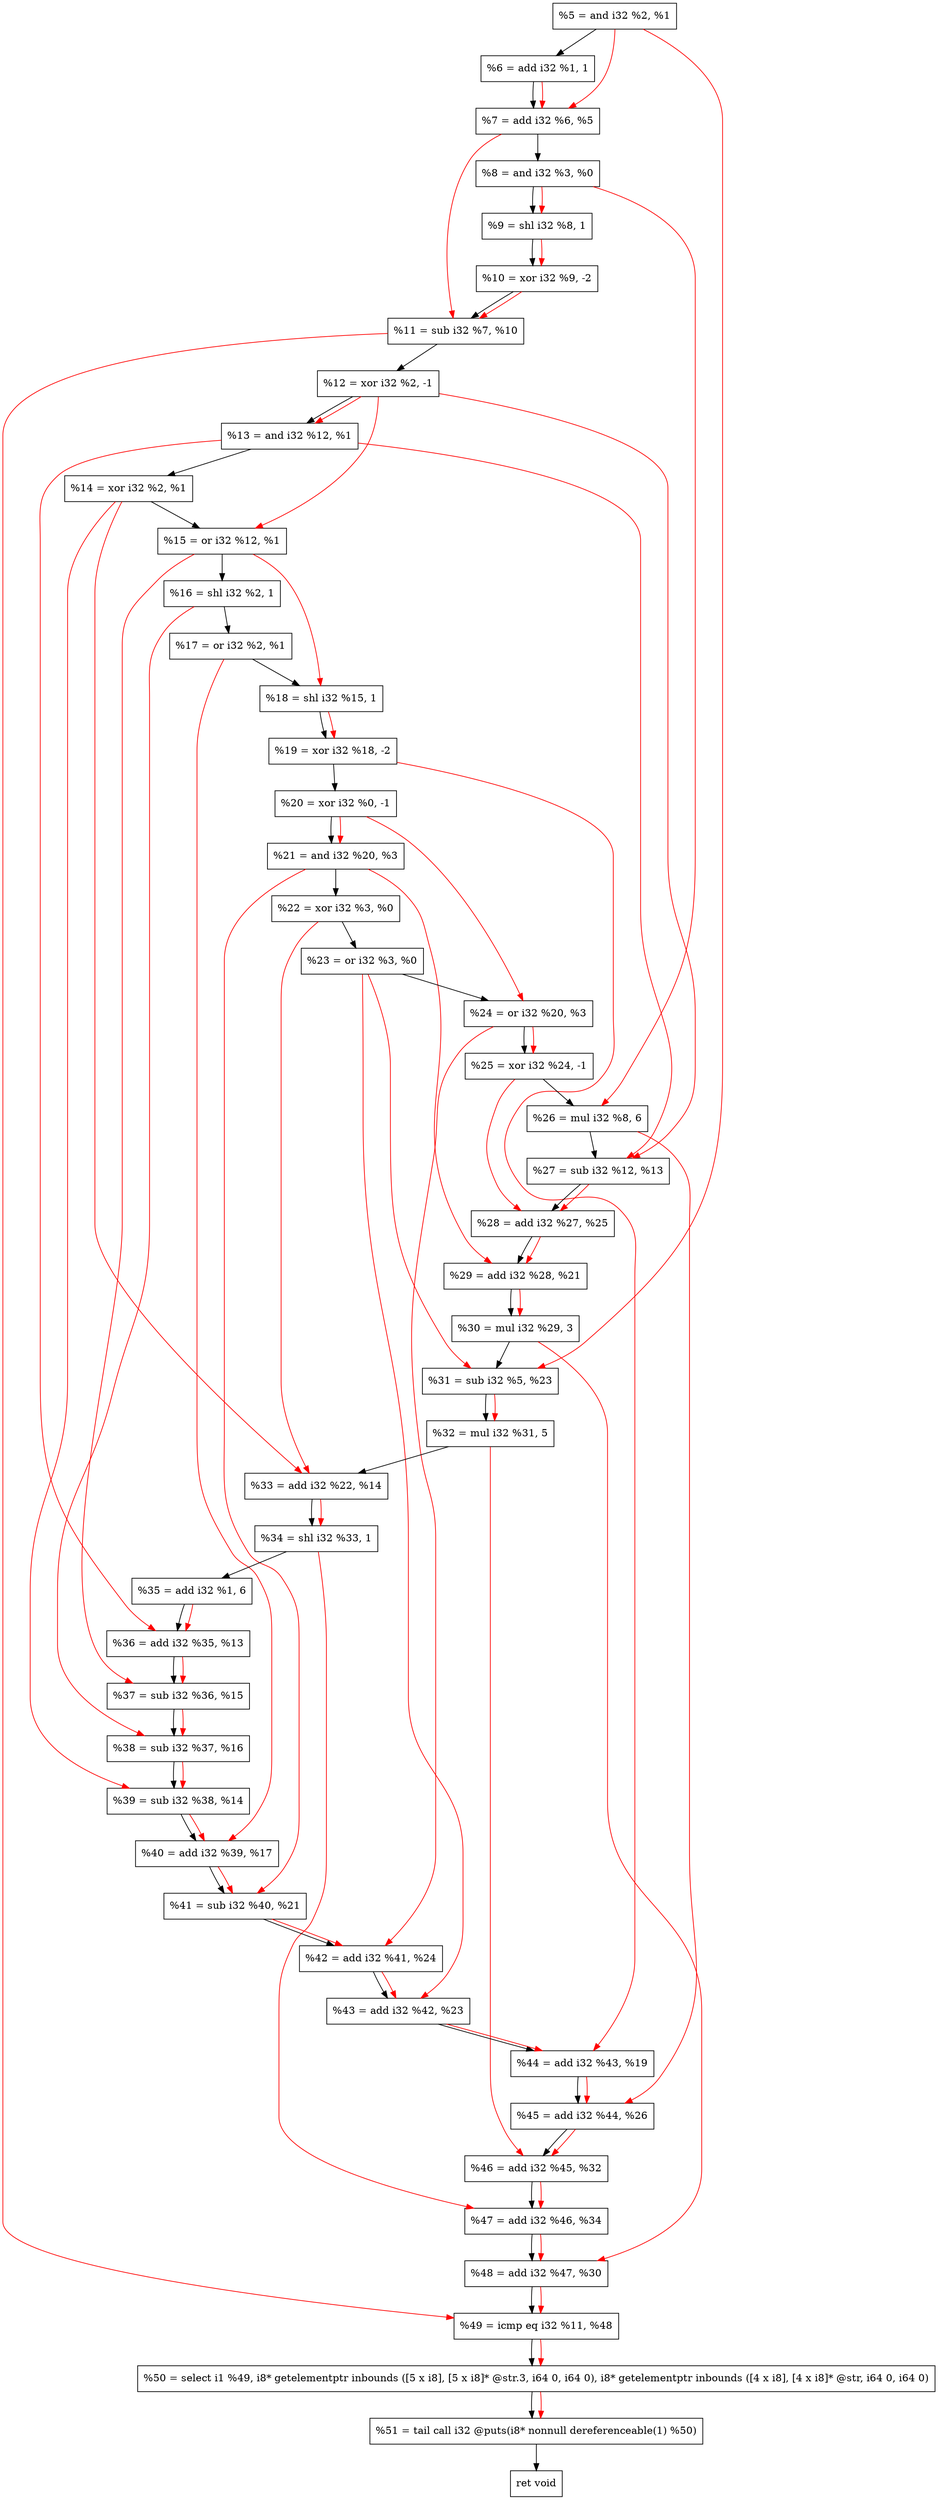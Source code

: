 digraph "DFG for'crackme' function" {
	Node0xa5a710[shape=record, label="  %5 = and i32 %2, %1"];
	Node0xa5ad90[shape=record, label="  %6 = add i32 %1, 1"];
	Node0xa5ae00[shape=record, label="  %7 = add i32 %6, %5"];
	Node0xa5ae70[shape=record, label="  %8 = and i32 %3, %0"];
	Node0xa5aee0[shape=record, label="  %9 = shl i32 %8, 1"];
	Node0xa5af80[shape=record, label="  %10 = xor i32 %9, -2"];
	Node0xa5aff0[shape=record, label="  %11 = sub i32 %7, %10"];
	Node0xa5b090[shape=record, label="  %12 = xor i32 %2, -1"];
	Node0xa5b100[shape=record, label="  %13 = and i32 %12, %1"];
	Node0xa5b170[shape=record, label="  %14 = xor i32 %2, %1"];
	Node0xa5b1e0[shape=record, label="  %15 = or i32 %12, %1"];
	Node0xa5b250[shape=record, label="  %16 = shl i32 %2, 1"];
	Node0xa5b2c0[shape=record, label="  %17 = or i32 %2, %1"];
	Node0xa5b330[shape=record, label="  %18 = shl i32 %15, 1"];
	Node0xa5b3a0[shape=record, label="  %19 = xor i32 %18, -2"];
	Node0xa5b410[shape=record, label="  %20 = xor i32 %0, -1"];
	Node0xa5b480[shape=record, label="  %21 = and i32 %20, %3"];
	Node0xa5b4f0[shape=record, label="  %22 = xor i32 %3, %0"];
	Node0xa5b560[shape=record, label="  %23 = or i32 %3, %0"];
	Node0xa5b5d0[shape=record, label="  %24 = or i32 %20, %3"];
	Node0xa5b640[shape=record, label="  %25 = xor i32 %24, -1"];
	Node0xa5b6e0[shape=record, label="  %26 = mul i32 %8, 6"];
	Node0xa5b750[shape=record, label="  %27 = sub i32 %12, %13"];
	Node0xa5b7c0[shape=record, label="  %28 = add i32 %27, %25"];
	Node0xa5b830[shape=record, label="  %29 = add i32 %28, %21"];
	Node0xa5b8d0[shape=record, label="  %30 = mul i32 %29, 3"];
	Node0xa5b940[shape=record, label="  %31 = sub i32 %5, %23"];
	Node0xa5b9e0[shape=record, label="  %32 = mul i32 %31, 5"];
	Node0xa5bc60[shape=record, label="  %33 = add i32 %22, %14"];
	Node0xa5bcd0[shape=record, label="  %34 = shl i32 %33, 1"];
	Node0xa5bd40[shape=record, label="  %35 = add i32 %1, 6"];
	Node0xa5bdb0[shape=record, label="  %36 = add i32 %35, %13"];
	Node0xa5be20[shape=record, label="  %37 = sub i32 %36, %15"];
	Node0xa5be90[shape=record, label="  %38 = sub i32 %37, %16"];
	Node0xa5bf00[shape=record, label="  %39 = sub i32 %38, %14"];
	Node0xa5bf70[shape=record, label="  %40 = add i32 %39, %17"];
	Node0xa5bfe0[shape=record, label="  %41 = sub i32 %40, %21"];
	Node0xa5c050[shape=record, label="  %42 = add i32 %41, %24"];
	Node0xa5c0c0[shape=record, label="  %43 = add i32 %42, %23"];
	Node0xa5c130[shape=record, label="  %44 = add i32 %43, %19"];
	Node0xa5c1a0[shape=record, label="  %45 = add i32 %44, %26"];
	Node0xa5c210[shape=record, label="  %46 = add i32 %45, %32"];
	Node0xa5c280[shape=record, label="  %47 = add i32 %46, %34"];
	Node0xa5c2f0[shape=record, label="  %48 = add i32 %47, %30"];
	Node0xa5c360[shape=record, label="  %49 = icmp eq i32 %11, %48"];
	Node0x9fb268[shape=record, label="  %50 = select i1 %49, i8* getelementptr inbounds ([5 x i8], [5 x i8]* @str.3, i64 0, i64 0), i8* getelementptr inbounds ([4 x i8], [4 x i8]* @str, i64 0, i64 0)"];
	Node0xa5c800[shape=record, label="  %51 = tail call i32 @puts(i8* nonnull dereferenceable(1) %50)"];
	Node0xa5c850[shape=record, label="  ret void"];
	Node0xa5a710 -> Node0xa5ad90;
	Node0xa5ad90 -> Node0xa5ae00;
	Node0xa5ae00 -> Node0xa5ae70;
	Node0xa5ae70 -> Node0xa5aee0;
	Node0xa5aee0 -> Node0xa5af80;
	Node0xa5af80 -> Node0xa5aff0;
	Node0xa5aff0 -> Node0xa5b090;
	Node0xa5b090 -> Node0xa5b100;
	Node0xa5b100 -> Node0xa5b170;
	Node0xa5b170 -> Node0xa5b1e0;
	Node0xa5b1e0 -> Node0xa5b250;
	Node0xa5b250 -> Node0xa5b2c0;
	Node0xa5b2c0 -> Node0xa5b330;
	Node0xa5b330 -> Node0xa5b3a0;
	Node0xa5b3a0 -> Node0xa5b410;
	Node0xa5b410 -> Node0xa5b480;
	Node0xa5b480 -> Node0xa5b4f0;
	Node0xa5b4f0 -> Node0xa5b560;
	Node0xa5b560 -> Node0xa5b5d0;
	Node0xa5b5d0 -> Node0xa5b640;
	Node0xa5b640 -> Node0xa5b6e0;
	Node0xa5b6e0 -> Node0xa5b750;
	Node0xa5b750 -> Node0xa5b7c0;
	Node0xa5b7c0 -> Node0xa5b830;
	Node0xa5b830 -> Node0xa5b8d0;
	Node0xa5b8d0 -> Node0xa5b940;
	Node0xa5b940 -> Node0xa5b9e0;
	Node0xa5b9e0 -> Node0xa5bc60;
	Node0xa5bc60 -> Node0xa5bcd0;
	Node0xa5bcd0 -> Node0xa5bd40;
	Node0xa5bd40 -> Node0xa5bdb0;
	Node0xa5bdb0 -> Node0xa5be20;
	Node0xa5be20 -> Node0xa5be90;
	Node0xa5be90 -> Node0xa5bf00;
	Node0xa5bf00 -> Node0xa5bf70;
	Node0xa5bf70 -> Node0xa5bfe0;
	Node0xa5bfe0 -> Node0xa5c050;
	Node0xa5c050 -> Node0xa5c0c0;
	Node0xa5c0c0 -> Node0xa5c130;
	Node0xa5c130 -> Node0xa5c1a0;
	Node0xa5c1a0 -> Node0xa5c210;
	Node0xa5c210 -> Node0xa5c280;
	Node0xa5c280 -> Node0xa5c2f0;
	Node0xa5c2f0 -> Node0xa5c360;
	Node0xa5c360 -> Node0x9fb268;
	Node0x9fb268 -> Node0xa5c800;
	Node0xa5c800 -> Node0xa5c850;
edge [color=red]
	Node0xa5ad90 -> Node0xa5ae00;
	Node0xa5a710 -> Node0xa5ae00;
	Node0xa5ae70 -> Node0xa5aee0;
	Node0xa5aee0 -> Node0xa5af80;
	Node0xa5ae00 -> Node0xa5aff0;
	Node0xa5af80 -> Node0xa5aff0;
	Node0xa5b090 -> Node0xa5b100;
	Node0xa5b090 -> Node0xa5b1e0;
	Node0xa5b1e0 -> Node0xa5b330;
	Node0xa5b330 -> Node0xa5b3a0;
	Node0xa5b410 -> Node0xa5b480;
	Node0xa5b410 -> Node0xa5b5d0;
	Node0xa5b5d0 -> Node0xa5b640;
	Node0xa5ae70 -> Node0xa5b6e0;
	Node0xa5b090 -> Node0xa5b750;
	Node0xa5b100 -> Node0xa5b750;
	Node0xa5b750 -> Node0xa5b7c0;
	Node0xa5b640 -> Node0xa5b7c0;
	Node0xa5b7c0 -> Node0xa5b830;
	Node0xa5b480 -> Node0xa5b830;
	Node0xa5b830 -> Node0xa5b8d0;
	Node0xa5a710 -> Node0xa5b940;
	Node0xa5b560 -> Node0xa5b940;
	Node0xa5b940 -> Node0xa5b9e0;
	Node0xa5b4f0 -> Node0xa5bc60;
	Node0xa5b170 -> Node0xa5bc60;
	Node0xa5bc60 -> Node0xa5bcd0;
	Node0xa5bd40 -> Node0xa5bdb0;
	Node0xa5b100 -> Node0xa5bdb0;
	Node0xa5bdb0 -> Node0xa5be20;
	Node0xa5b1e0 -> Node0xa5be20;
	Node0xa5be20 -> Node0xa5be90;
	Node0xa5b250 -> Node0xa5be90;
	Node0xa5be90 -> Node0xa5bf00;
	Node0xa5b170 -> Node0xa5bf00;
	Node0xa5bf00 -> Node0xa5bf70;
	Node0xa5b2c0 -> Node0xa5bf70;
	Node0xa5bf70 -> Node0xa5bfe0;
	Node0xa5b480 -> Node0xa5bfe0;
	Node0xa5bfe0 -> Node0xa5c050;
	Node0xa5b5d0 -> Node0xa5c050;
	Node0xa5c050 -> Node0xa5c0c0;
	Node0xa5b560 -> Node0xa5c0c0;
	Node0xa5c0c0 -> Node0xa5c130;
	Node0xa5b3a0 -> Node0xa5c130;
	Node0xa5c130 -> Node0xa5c1a0;
	Node0xa5b6e0 -> Node0xa5c1a0;
	Node0xa5c1a0 -> Node0xa5c210;
	Node0xa5b9e0 -> Node0xa5c210;
	Node0xa5c210 -> Node0xa5c280;
	Node0xa5bcd0 -> Node0xa5c280;
	Node0xa5c280 -> Node0xa5c2f0;
	Node0xa5b8d0 -> Node0xa5c2f0;
	Node0xa5aff0 -> Node0xa5c360;
	Node0xa5c2f0 -> Node0xa5c360;
	Node0xa5c360 -> Node0x9fb268;
	Node0x9fb268 -> Node0xa5c800;
}
